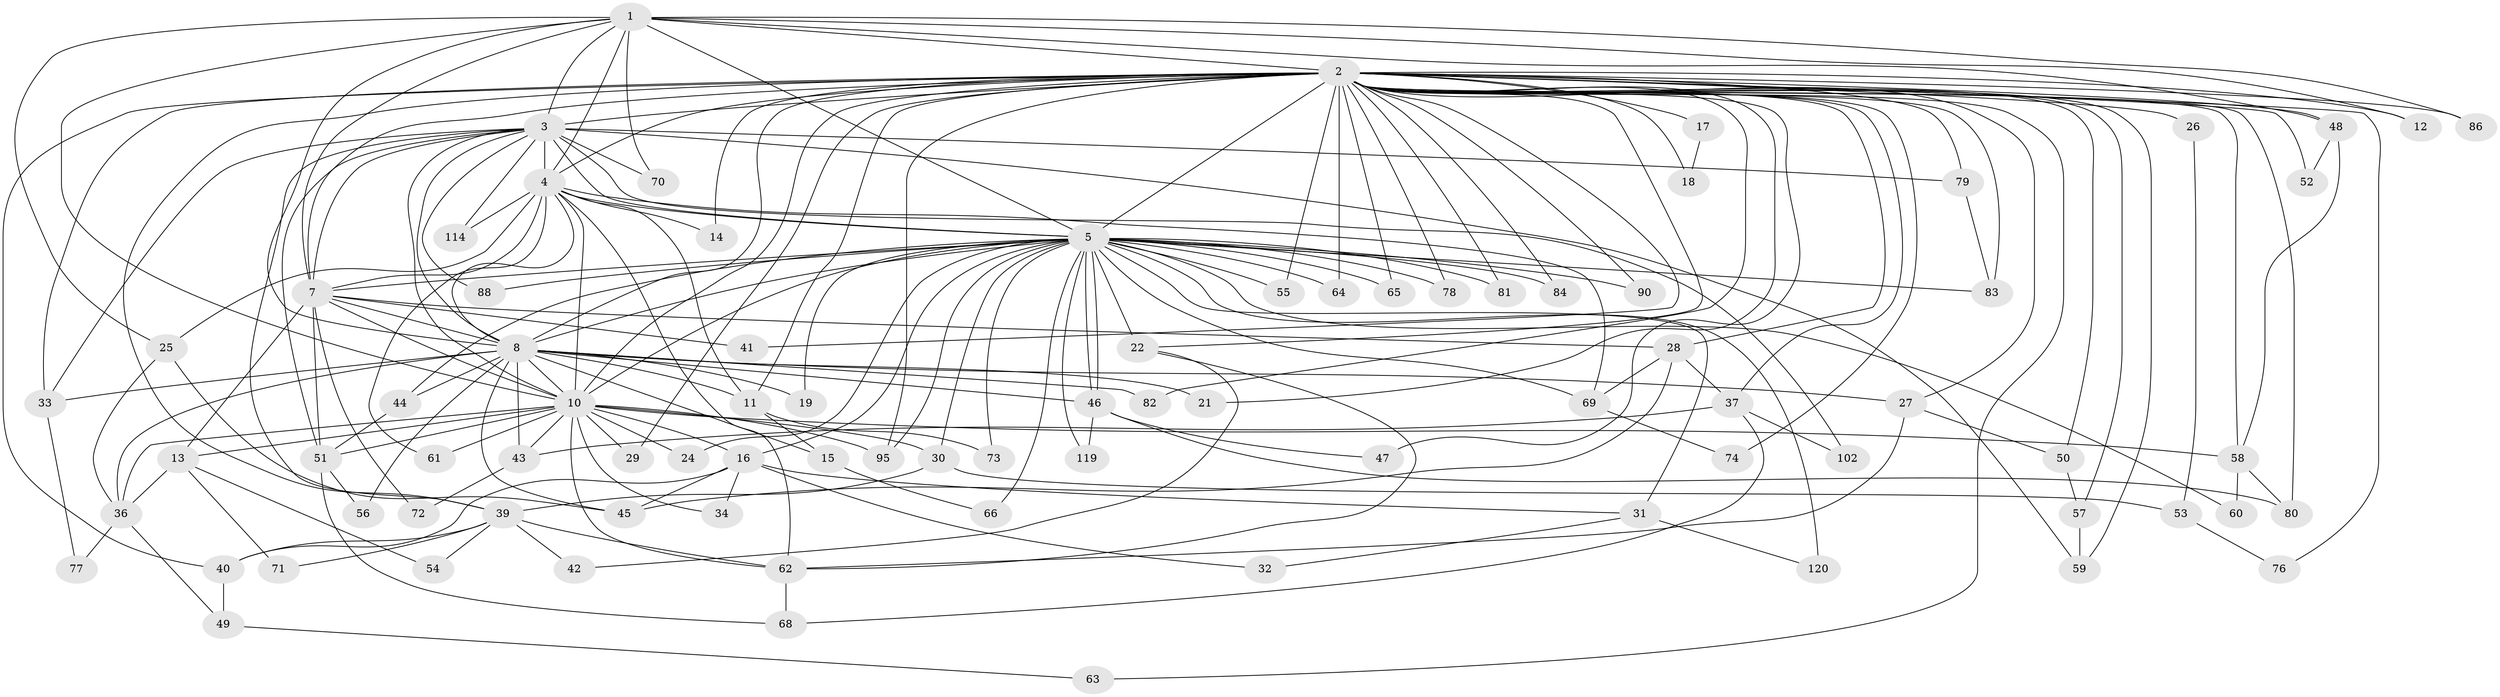 // original degree distribution, {14: 0.01652892561983471, 27: 0.008264462809917356, 18: 0.008264462809917356, 20: 0.008264462809917356, 31: 0.008264462809917356, 23: 0.01652892561983471, 29: 0.008264462809917356, 22: 0.008264462809917356, 5: 0.049586776859504134, 2: 0.5537190082644629, 3: 0.15702479338842976, 8: 0.01652892561983471, 4: 0.10743801652892562, 6: 0.03305785123966942}
// Generated by graph-tools (version 1.1) at 2025/17/03/04/25 18:17:43]
// undirected, 84 vertices, 200 edges
graph export_dot {
graph [start="1"]
  node [color=gray90,style=filled];
  1;
  2 [super="+107+109+97+6"];
  3;
  4;
  5 [super="+20"];
  7;
  8 [super="+91+118+105+89"];
  10;
  11;
  12;
  13 [super="+92"];
  14;
  15;
  16;
  17 [super="+85"];
  18;
  19;
  21;
  22;
  24;
  25;
  26;
  27;
  28;
  29;
  30;
  31;
  32;
  33;
  34;
  36;
  37;
  39;
  40;
  41;
  42;
  43;
  44;
  45 [super="+111+75"];
  46;
  47;
  48;
  49;
  50;
  51 [super="+110+67"];
  52;
  53;
  54;
  55;
  56;
  57;
  58 [super="+108+103"];
  59 [super="+98"];
  60;
  61;
  62 [super="+121+100+87"];
  63;
  64;
  65;
  66;
  68;
  69 [super="+117"];
  70;
  71;
  72;
  73;
  74;
  76;
  77;
  78;
  79;
  80;
  81;
  82;
  83;
  84;
  86;
  88;
  90;
  95 [super="+101"];
  102;
  114;
  119;
  120;
  1 -- 2 [weight=3];
  1 -- 3;
  1 -- 4;
  1 -- 5;
  1 -- 7;
  1 -- 8;
  1 -- 10;
  1 -- 12;
  1 -- 25;
  1 -- 48;
  1 -- 70;
  1 -- 86;
  2 -- 3 [weight=3];
  2 -- 4 [weight=6];
  2 -- 5 [weight=3];
  2 -- 7 [weight=3];
  2 -- 8 [weight=4];
  2 -- 10 [weight=3];
  2 -- 12;
  2 -- 14 [weight=2];
  2 -- 17 [weight=4];
  2 -- 22;
  2 -- 26 [weight=2];
  2 -- 27;
  2 -- 41;
  2 -- 48;
  2 -- 55;
  2 -- 78;
  2 -- 82;
  2 -- 86;
  2 -- 95 [weight=2];
  2 -- 52 [weight=2];
  2 -- 11;
  2 -- 18;
  2 -- 21;
  2 -- 28;
  2 -- 29;
  2 -- 33;
  2 -- 37;
  2 -- 39;
  2 -- 40;
  2 -- 47;
  2 -- 50;
  2 -- 57;
  2 -- 58;
  2 -- 59;
  2 -- 63;
  2 -- 64;
  2 -- 65;
  2 -- 74;
  2 -- 76;
  2 -- 79;
  2 -- 80;
  2 -- 81;
  2 -- 83;
  2 -- 84;
  2 -- 90;
  3 -- 4;
  3 -- 5;
  3 -- 7;
  3 -- 8;
  3 -- 10;
  3 -- 33;
  3 -- 39;
  3 -- 59;
  3 -- 70;
  3 -- 79;
  3 -- 88;
  3 -- 102;
  3 -- 114;
  3 -- 51;
  4 -- 5;
  4 -- 7;
  4 -- 8 [weight=2];
  4 -- 10;
  4 -- 11;
  4 -- 14;
  4 -- 25;
  4 -- 61;
  4 -- 114;
  4 -- 69;
  4 -- 62;
  5 -- 7;
  5 -- 8;
  5 -- 10;
  5 -- 16 [weight=2];
  5 -- 19;
  5 -- 22;
  5 -- 24;
  5 -- 31;
  5 -- 44;
  5 -- 46;
  5 -- 46;
  5 -- 55;
  5 -- 60;
  5 -- 64;
  5 -- 65;
  5 -- 66;
  5 -- 69;
  5 -- 78;
  5 -- 81;
  5 -- 83;
  5 -- 88;
  5 -- 90;
  5 -- 95;
  5 -- 120;
  5 -- 84;
  5 -- 119;
  5 -- 73;
  5 -- 30;
  7 -- 8;
  7 -- 10;
  7 -- 13;
  7 -- 28;
  7 -- 41;
  7 -- 72;
  7 -- 51;
  8 -- 10;
  8 -- 11;
  8 -- 15;
  8 -- 19;
  8 -- 21;
  8 -- 27;
  8 -- 33;
  8 -- 44;
  8 -- 45;
  8 -- 56;
  8 -- 82;
  8 -- 43;
  8 -- 36;
  8 -- 46;
  10 -- 13;
  10 -- 16;
  10 -- 24;
  10 -- 29;
  10 -- 30;
  10 -- 34;
  10 -- 36;
  10 -- 43;
  10 -- 51;
  10 -- 58;
  10 -- 61;
  10 -- 62;
  10 -- 95;
  11 -- 15;
  11 -- 73;
  13 -- 54;
  13 -- 71;
  13 -- 36;
  15 -- 66;
  16 -- 31;
  16 -- 32;
  16 -- 34;
  16 -- 40;
  16 -- 45;
  17 -- 18;
  22 -- 42;
  22 -- 62;
  25 -- 36;
  25 -- 45;
  26 -- 53;
  27 -- 50;
  27 -- 62;
  28 -- 37;
  28 -- 69;
  28 -- 45;
  30 -- 39;
  30 -- 53;
  31 -- 32;
  31 -- 120;
  33 -- 77;
  36 -- 49;
  36 -- 77;
  37 -- 43;
  37 -- 68;
  37 -- 102;
  39 -- 40;
  39 -- 42;
  39 -- 54;
  39 -- 71;
  39 -- 62;
  40 -- 49;
  43 -- 72;
  44 -- 51;
  46 -- 47;
  46 -- 80;
  46 -- 119;
  48 -- 52;
  48 -- 58;
  49 -- 63;
  50 -- 57;
  51 -- 56;
  51 -- 68;
  53 -- 76;
  57 -- 59;
  58 -- 60;
  58 -- 80;
  62 -- 68;
  69 -- 74;
  79 -- 83;
}
